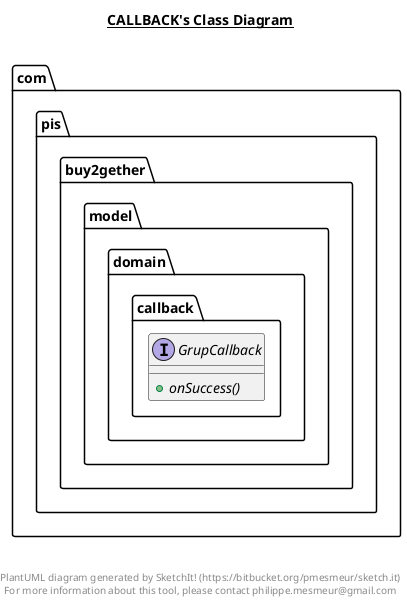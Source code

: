 @startuml

title __CALLBACK's Class Diagram__\n

  namespace com.pis.buy2gether {
    namespace model.domain.callback {
      interface com.pis.buy2gether.model.domain.callback.GrupCallback {
          {abstract} + onSuccess()
      }
    }
  }
  



right footer


PlantUML diagram generated by SketchIt! (https://bitbucket.org/pmesmeur/sketch.it)
For more information about this tool, please contact philippe.mesmeur@gmail.com
endfooter

@enduml
